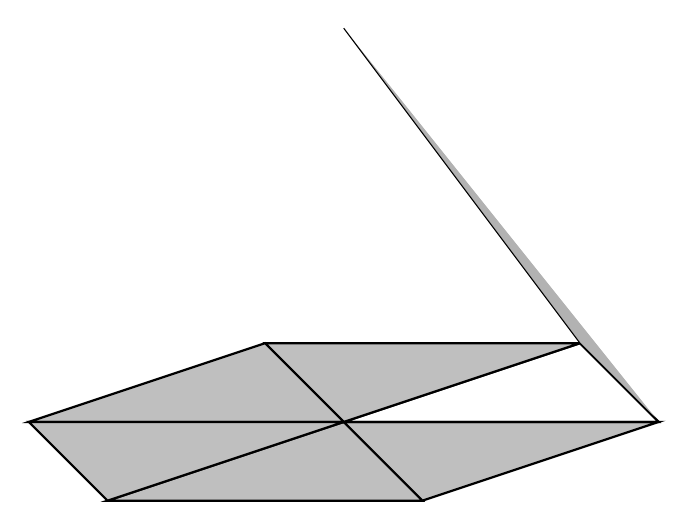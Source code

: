 \begin{tikzpicture}

% Define coordinates for vertices
\coordinate (A) at (0,0);
\coordinate (B) at (4,0);
\coordinate (C) at (7,1);
\coordinate (D) at (6,2);
\coordinate (E) at (2,2);
\coordinate (F) at (-1,1);
\coordinate (P) at (3,1);
\coordinate (Q) at (3,6);

% Draw triangles
\draw[thick,fill={gray!50}] (A) -- (B) -- (P) -- cycle;
\draw[thick,fill={gray!50}] (B) -- (C) -- (P) -- cycle;
\draw[thick] (C) -- (D) -- (P) -- cycle;
\draw[thick,fill={gray!50}] (D) -- (E) -- (P) -- cycle;
\draw[thick,fill={gray!50}] (E) -- (F) -- (P) -- cycle;
\draw[thick,fill={gray!50}] (F) -- (A) -- (P) -- cycle;

% Draw the shape function
\draw[fill={gray!60}] (C) -- (D) -- (Q);


\end{tikzpicture}

%%% Local Variables:
%%% mode: latex
%%% TeX-master: "linear-hat"
%%% End:
